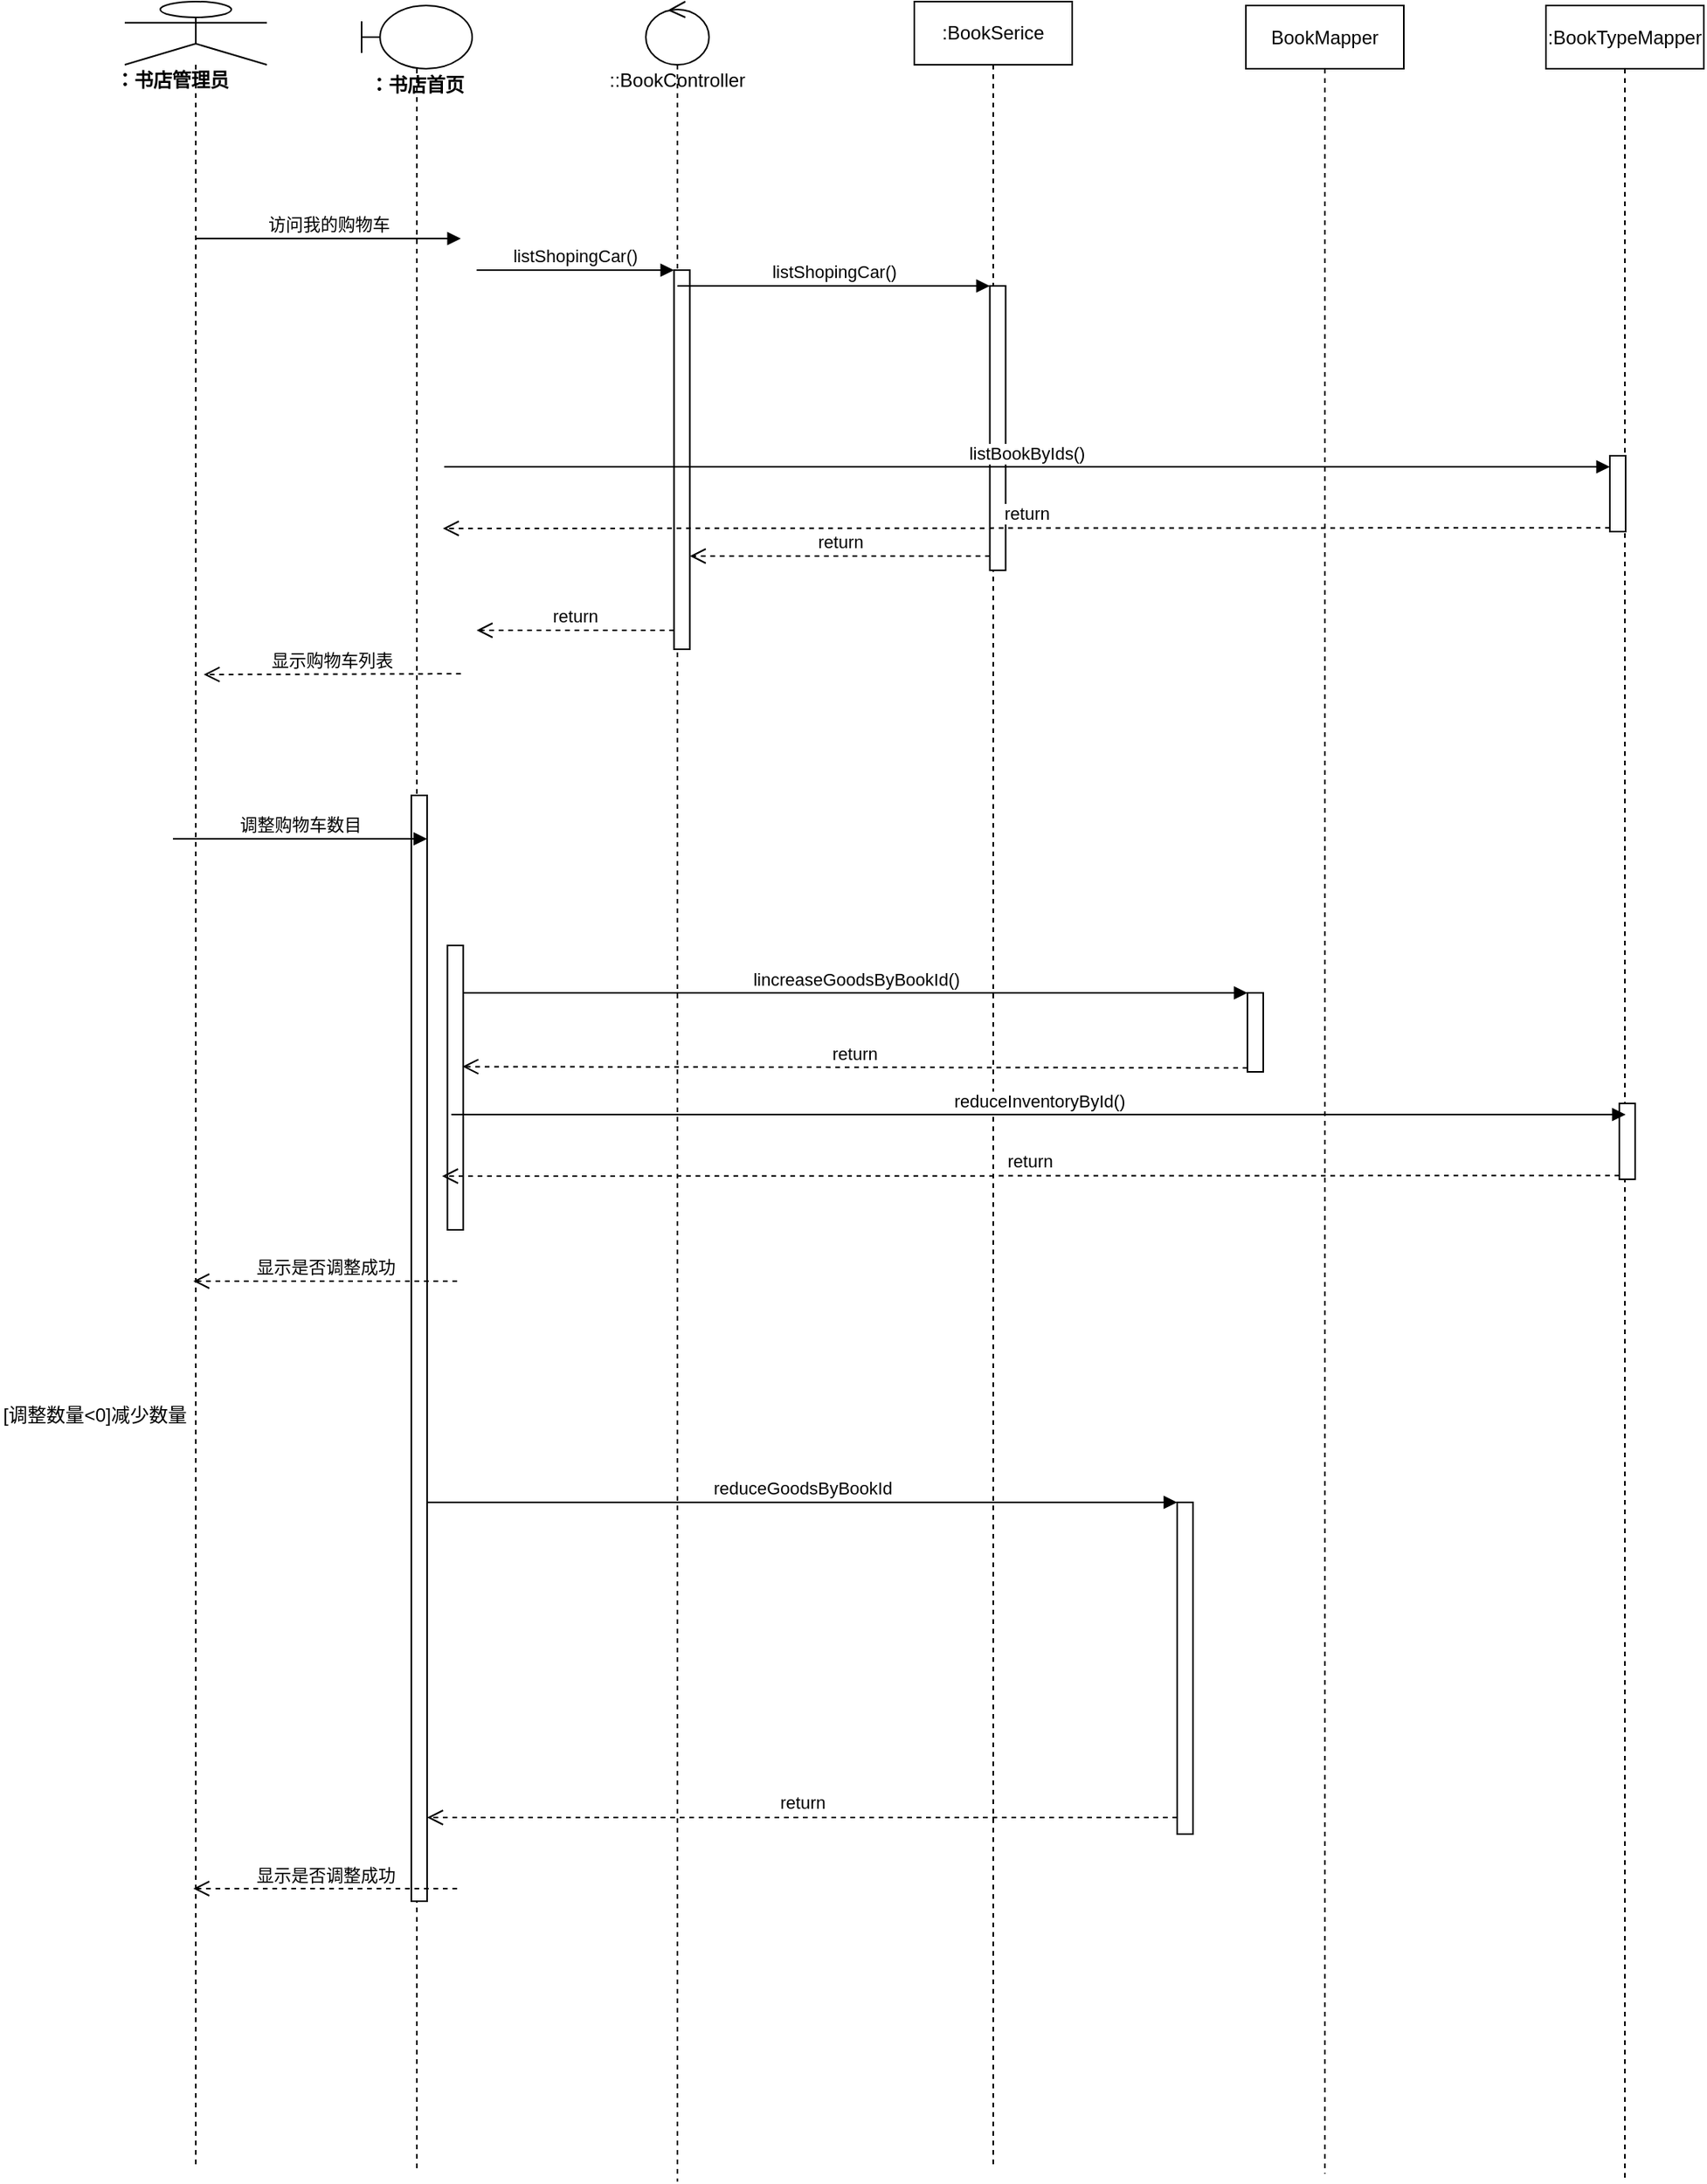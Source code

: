 <mxfile version="13.6.10" type="github">
  <diagram id="6X_hmf_EJJS734PtGBnM" name="第 1 页">
    <mxGraphModel dx="4724" dy="761" grid="1" gridSize="10" guides="1" tooltips="1" connect="1" arrows="1" fold="1" page="1" pageScale="1" pageWidth="3300" pageHeight="4681" math="0" shadow="0">
      <root>
        <mxCell id="0" />
        <mxCell id="1" parent="0" />
        <mxCell id="N8du5w29IZQsb6Iyptna-2" value="::BookController" style="shape=umlLifeline;participant=umlControl;perimeter=lifelinePerimeter;whiteSpace=wrap;html=1;container=1;collapsible=0;recursiveResize=0;verticalAlign=top;spacingTop=36;outlineConnect=0;" vertex="1" parent="1">
          <mxGeometry x="380" y="80" width="40" height="1380" as="geometry" />
        </mxCell>
        <mxCell id="N8du5w29IZQsb6Iyptna-3" value="" style="html=1;points=[];perimeter=orthogonalPerimeter;" vertex="1" parent="N8du5w29IZQsb6Iyptna-2">
          <mxGeometry x="17.83" y="170" width="10" height="240" as="geometry" />
        </mxCell>
        <mxCell id="N8du5w29IZQsb6Iyptna-4" value="" style="shape=umlLifeline;participant=umlActor;perimeter=lifelinePerimeter;whiteSpace=wrap;html=1;container=1;collapsible=0;recursiveResize=0;verticalAlign=top;spacingTop=36;outlineConnect=0;" vertex="1" parent="1">
          <mxGeometry x="50" y="80" width="90" height="1370" as="geometry" />
        </mxCell>
        <mxCell id="N8du5w29IZQsb6Iyptna-5" value="&lt;b&gt;：书店管理员&lt;/b&gt;" style="text;html=1;strokeColor=none;fillColor=none;align=center;verticalAlign=middle;whiteSpace=wrap;rounded=0;" vertex="1" parent="N8du5w29IZQsb6Iyptna-4">
          <mxGeometry x="-10" y="40" width="80" height="20" as="geometry" />
        </mxCell>
        <mxCell id="N8du5w29IZQsb6Iyptna-6" value="&lt;span&gt;：书店首页&lt;/span&gt;" style="shape=umlLifeline;participant=umlBoundary;perimeter=lifelinePerimeter;whiteSpace=wrap;html=1;container=1;collapsible=0;recursiveResize=0;verticalAlign=top;spacingTop=36;outlineConnect=0;fontStyle=1" vertex="1" parent="1">
          <mxGeometry x="200" y="82.5" width="70" height="1370" as="geometry" />
        </mxCell>
        <mxCell id="N8du5w29IZQsb6Iyptna-7" value="" style="html=1;points=[];perimeter=orthogonalPerimeter;align=left;" vertex="1" parent="N8du5w29IZQsb6Iyptna-6">
          <mxGeometry x="31.47" y="500" width="10" height="700" as="geometry" />
        </mxCell>
        <mxCell id="N8du5w29IZQsb6Iyptna-52" value="调整购物车数目" style="html=1;verticalAlign=bottom;endArrow=block;entryX=0;entryY=0;" edge="1" parent="N8du5w29IZQsb6Iyptna-6">
          <mxGeometry relative="1" as="geometry">
            <mxPoint x="-119.459" y="527.5" as="sourcePoint" />
            <mxPoint x="41.47" y="527.5" as="targetPoint" />
          </mxGeometry>
        </mxCell>
        <mxCell id="N8du5w29IZQsb6Iyptna-26" value=":BookSerice" style="shape=umlLifeline;perimeter=lifelinePerimeter;whiteSpace=wrap;html=1;container=1;collapsible=0;recursiveResize=0;outlineConnect=0;" vertex="1" parent="1">
          <mxGeometry x="550" y="80" width="100" height="1370" as="geometry" />
        </mxCell>
        <mxCell id="N8du5w29IZQsb6Iyptna-27" value="" style="html=1;points=[];perimeter=orthogonalPerimeter;align=left;" vertex="1" parent="N8du5w29IZQsb6Iyptna-26">
          <mxGeometry x="47.83" y="180" width="10" height="180" as="geometry" />
        </mxCell>
        <mxCell id="N8du5w29IZQsb6Iyptna-28" value="listShopingCar()" style="html=1;verticalAlign=bottom;endArrow=block;entryX=0;entryY=0;" edge="1" parent="1" target="N8du5w29IZQsb6Iyptna-3">
          <mxGeometry relative="1" as="geometry">
            <mxPoint x="272.83" y="250.0" as="sourcePoint" />
          </mxGeometry>
        </mxCell>
        <mxCell id="N8du5w29IZQsb6Iyptna-29" value="return" style="html=1;verticalAlign=bottom;endArrow=open;dashed=1;endSize=8;exitX=0;exitY=0.95;" edge="1" parent="1" source="N8du5w29IZQsb6Iyptna-3">
          <mxGeometry relative="1" as="geometry">
            <mxPoint x="272.83" y="478.0" as="targetPoint" />
          </mxGeometry>
        </mxCell>
        <mxCell id="N8du5w29IZQsb6Iyptna-30" value="listShopingCar()" style="html=1;verticalAlign=bottom;endArrow=block;entryX=0;entryY=0;" edge="1" parent="1" target="N8du5w29IZQsb6Iyptna-27" source="N8du5w29IZQsb6Iyptna-2">
          <mxGeometry relative="1" as="geometry">
            <mxPoint x="720.473" y="270.0" as="sourcePoint" />
          </mxGeometry>
        </mxCell>
        <mxCell id="N8du5w29IZQsb6Iyptna-31" value="return" style="html=1;verticalAlign=bottom;endArrow=open;dashed=1;endSize=8;exitX=0;exitY=0.95;" edge="1" parent="1" source="N8du5w29IZQsb6Iyptna-27" target="N8du5w29IZQsb6Iyptna-3">
          <mxGeometry relative="1" as="geometry">
            <mxPoint x="722.47" y="418" as="targetPoint" />
          </mxGeometry>
        </mxCell>
        <mxCell id="N8du5w29IZQsb6Iyptna-32" value="显示购物车列表" style="html=1;verticalAlign=bottom;endArrow=open;dashed=1;endSize=8;exitX=0;exitY=0.95;" edge="1" parent="1">
          <mxGeometry relative="1" as="geometry">
            <mxPoint x="100" y="506" as="targetPoint" />
            <mxPoint x="262.83" y="505.5" as="sourcePoint" />
          </mxGeometry>
        </mxCell>
        <mxCell id="N8du5w29IZQsb6Iyptna-33" value=":BookTypeMapper" style="shape=umlLifeline;perimeter=lifelinePerimeter;whiteSpace=wrap;html=1;container=1;collapsible=0;recursiveResize=0;outlineConnect=0;" vertex="1" parent="1">
          <mxGeometry x="950" y="82.5" width="100" height="1375" as="geometry" />
        </mxCell>
        <mxCell id="N8du5w29IZQsb6Iyptna-34" value="" style="html=1;points=[];perimeter=orthogonalPerimeter;align=left;" vertex="1" parent="N8du5w29IZQsb6Iyptna-33">
          <mxGeometry x="40.47" y="285" width="10" height="48" as="geometry" />
        </mxCell>
        <mxCell id="N8du5w29IZQsb6Iyptna-35" value="listBookByIds()" style="html=1;verticalAlign=bottom;endArrow=block;" edge="1" parent="N8du5w29IZQsb6Iyptna-33">
          <mxGeometry relative="1" as="geometry">
            <mxPoint x="-697.697" y="292" as="sourcePoint" />
            <mxPoint x="40.47" y="292" as="targetPoint" />
          </mxGeometry>
        </mxCell>
        <mxCell id="N8du5w29IZQsb6Iyptna-36" value="return" style="html=1;verticalAlign=bottom;endArrow=open;dashed=1;endSize=8;exitX=0;exitY=0.95;" edge="1" parent="N8du5w29IZQsb6Iyptna-33" source="N8du5w29IZQsb6Iyptna-34">
          <mxGeometry relative="1" as="geometry">
            <mxPoint x="-698.53" y="331" as="targetPoint" />
          </mxGeometry>
        </mxCell>
        <mxCell id="N8du5w29IZQsb6Iyptna-37" value="" style="html=1;points=[];perimeter=orthogonalPerimeter;align=left;" vertex="1" parent="N8du5w29IZQsb6Iyptna-33">
          <mxGeometry x="-189.03" y="625" width="10" height="50" as="geometry" />
        </mxCell>
        <mxCell id="N8du5w29IZQsb6Iyptna-38" value="" style="html=1;points=[];perimeter=orthogonalPerimeter;align=left;" vertex="1" parent="N8du5w29IZQsb6Iyptna-33">
          <mxGeometry x="-695.67" y="595" width="10" height="180" as="geometry" />
        </mxCell>
        <mxCell id="N8du5w29IZQsb6Iyptna-43" value="" style="html=1;points=[];perimeter=orthogonalPerimeter;align=left;" vertex="1" parent="N8du5w29IZQsb6Iyptna-33">
          <mxGeometry x="46.47" y="695" width="10" height="48" as="geometry" />
        </mxCell>
        <mxCell id="N8du5w29IZQsb6Iyptna-44" value="reduceInventoryById()" style="html=1;verticalAlign=bottom;endArrow=block;" edge="1" parent="N8du5w29IZQsb6Iyptna-33">
          <mxGeometry relative="1" as="geometry">
            <mxPoint x="-693.197" y="702.0" as="sourcePoint" />
            <mxPoint x="50.47" y="702" as="targetPoint" />
          </mxGeometry>
        </mxCell>
        <mxCell id="N8du5w29IZQsb6Iyptna-45" value="return" style="html=1;verticalAlign=bottom;endArrow=open;dashed=1;endSize=8;exitX=0;exitY=0.95;" edge="1" parent="N8du5w29IZQsb6Iyptna-33" source="N8du5w29IZQsb6Iyptna-43">
          <mxGeometry relative="1" as="geometry">
            <mxPoint x="-699.03" y="741.0" as="targetPoint" />
          </mxGeometry>
        </mxCell>
        <mxCell id="N8du5w29IZQsb6Iyptna-46" value="lincreaseGoodsByBookId()" style="html=1;verticalAlign=bottom;endArrow=block;entryX=0;entryY=0;" edge="1" parent="N8du5w29IZQsb6Iyptna-33" source="N8du5w29IZQsb6Iyptna-38" target="N8du5w29IZQsb6Iyptna-37">
          <mxGeometry relative="1" as="geometry">
            <mxPoint x="-693.027" y="595.0" as="sourcePoint" />
          </mxGeometry>
        </mxCell>
        <mxCell id="N8du5w29IZQsb6Iyptna-47" value="return" style="html=1;verticalAlign=bottom;endArrow=open;dashed=1;endSize=8;exitX=0;exitY=0.95;entryX=0.95;entryY=0.426;entryDx=0;entryDy=0;entryPerimeter=0;" edge="1" parent="N8du5w29IZQsb6Iyptna-33" source="N8du5w29IZQsb6Iyptna-37" target="N8du5w29IZQsb6Iyptna-38">
          <mxGeometry relative="1" as="geometry">
            <mxPoint x="-693.027" y="671.0" as="targetPoint" />
          </mxGeometry>
        </mxCell>
        <mxCell id="N8du5w29IZQsb6Iyptna-49" value="BookMapper" style="shape=umlLifeline;perimeter=lifelinePerimeter;whiteSpace=wrap;html=1;container=1;collapsible=0;recursiveResize=0;outlineConnect=0;" vertex="1" parent="1">
          <mxGeometry x="760" y="82.5" width="100" height="1372.5" as="geometry" />
        </mxCell>
        <mxCell id="N8du5w29IZQsb6Iyptna-54" value="[调整数量&amp;lt;0]减少数量" style="text;html=1;strokeColor=none;fillColor=none;align=left;verticalAlign=middle;whiteSpace=wrap;rounded=0;" vertex="1" parent="1">
          <mxGeometry x="-28.53" y="960" width="140" height="30" as="geometry" />
        </mxCell>
        <mxCell id="N8du5w29IZQsb6Iyptna-56" value="显示是否调整成功" style="html=1;verticalAlign=bottom;endArrow=open;dashed=1;endSize=8;exitX=0;exitY=0.95;" edge="1" parent="1">
          <mxGeometry relative="1" as="geometry">
            <mxPoint x="93.434" y="890" as="targetPoint" />
            <mxPoint x="260.47" y="890" as="sourcePoint" />
          </mxGeometry>
        </mxCell>
        <mxCell id="N8du5w29IZQsb6Iyptna-57" value="显示是否调整成功" style="html=1;verticalAlign=bottom;endArrow=open;dashed=1;endSize=8;exitX=0;exitY=0.95;" edge="1" parent="1">
          <mxGeometry relative="1" as="geometry">
            <mxPoint x="93.434" y="1274.5" as="targetPoint" />
            <mxPoint x="260.47" y="1274.5" as="sourcePoint" />
          </mxGeometry>
        </mxCell>
        <mxCell id="N8du5w29IZQsb6Iyptna-58" value="reduceGoodsByBookId" style="html=1;verticalAlign=bottom;endArrow=block;entryX=0;entryY=0;" edge="1" parent="1" source="N8du5w29IZQsb6Iyptna-7" target="N8du5w29IZQsb6Iyptna-60">
          <mxGeometry relative="1" as="geometry">
            <mxPoint x="646.47" y="1118" as="sourcePoint" />
          </mxGeometry>
        </mxCell>
        <mxCell id="N8du5w29IZQsb6Iyptna-59" value="return" style="html=1;verticalAlign=bottom;endArrow=open;dashed=1;endSize=8;exitX=0;exitY=0.95;" edge="1" parent="1" source="N8du5w29IZQsb6Iyptna-60" target="N8du5w29IZQsb6Iyptna-7">
          <mxGeometry relative="1" as="geometry">
            <mxPoint x="646.47" y="1194" as="targetPoint" />
          </mxGeometry>
        </mxCell>
        <mxCell id="N8du5w29IZQsb6Iyptna-60" value="" style="html=1;points=[];perimeter=orthogonalPerimeter;align=left;" vertex="1" parent="1">
          <mxGeometry x="716.47" y="1030" width="10" height="210" as="geometry" />
        </mxCell>
        <mxCell id="N8du5w29IZQsb6Iyptna-10" value="访问我的购物车" style="html=1;verticalAlign=bottom;endArrow=block;entryX=0;entryY=0;" edge="1" parent="1">
          <mxGeometry relative="1" as="geometry">
            <mxPoint x="95" y="230" as="sourcePoint" />
            <mxPoint x="262.83" y="230.0" as="targetPoint" />
          </mxGeometry>
        </mxCell>
      </root>
    </mxGraphModel>
  </diagram>
</mxfile>
